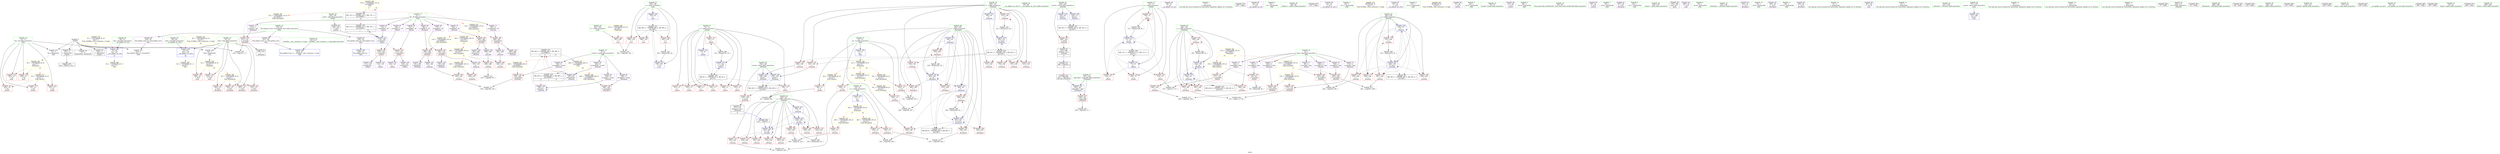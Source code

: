digraph "SVFG" {
	label="SVFG";

	Node0x564ef613a380 [shape=record,color=grey,label="{NodeID: 0\nNullPtr}"];
	Node0x564ef613a380 -> Node0x564ef614f390[style=solid];
	Node0x564ef613a380 -> Node0x564ef614f490[style=solid];
	Node0x564ef613a380 -> Node0x564ef614f560[style=solid];
	Node0x564ef613a380 -> Node0x564ef6151cc0[style=solid];
	Node0x564ef613a380 -> Node0x564ef6151dc0[style=solid];
	Node0x564ef613a380 -> Node0x564ef61520c0[style=solid];
	Node0x564ef613a380 -> Node0x564ef615fcb0[style=solid];
	Node0x564ef6174420 [shape=record,color=yellow,style=double,label="{NodeID: 360\n61V_1 = ENCHI(MR_61V_0)\npts\{382 \}\nFun[main]}"];
	Node0x564ef6174420 -> Node0x564ef61519f0[style=dashed];
	Node0x564ef6151510 [shape=record,color=red,label="{NodeID: 194\n362\<--304\n\<--i\n_Z6outputl\n}"];
	Node0x564ef6151510 -> Node0x564ef615f530[style=solid];
	Node0x564ef614e7f0 [shape=record,color=purple,label="{NodeID: 111\n291\<--288\nx\<--\n_Z4workv\n}"];
	Node0x564ef614e7f0 -> Node0x564ef6156d40[style=solid];
	Node0x564ef614c970 [shape=record,color=green,label="{NodeID: 28\n59\<--60\n__cxx_global_var_init.2\<--__cxx_global_var_init.2_field_insensitive\n}"];
	Node0x564ef61924d0 [shape=record,color=black,label="{NodeID: 471\n399 = PHI(223, )\n|{<s0>18}}"];
	Node0x564ef61924d0:s0 -> Node0x564ef6192860[style=solid,color=red];
	Node0x564ef6170f60 [shape=record,color=yellow,style=double,label="{NodeID: 388\n28V_1 = ENCHI(MR_28V_0)\npts\{90000 \}\nFun[_Z6outputl]}"];
	Node0x564ef6170f60 -> Node0x564ef61516b0[style=dashed];
	Node0x564ef615fcb0 [shape=record,color=grey,label="{NodeID: 305\n316 = cmp(315, 3, )\n}"];
	Node0x564ef6152d20 [shape=record,color=blue,label="{NodeID: 222\n239\<--11\narrayidx\<--\n_Z4workv\n}"];
	Node0x564ef6152d20 -> Node0x564ef6152d20[style=dashed];
	Node0x564ef6152d20 -> Node0x564ef616be80[style=dashed];
	Node0x564ef6154710 [shape=record,color=red,label="{NodeID: 139\n124\<--73\n\<--j\n_Z4initv\n}"];
	Node0x564ef614f290 [shape=record,color=green,label="{NodeID: 56\n42\<--415\n_GLOBAL__sub_I_newman_1_0.cpp\<--_GLOBAL__sub_I_newman_1_0.cpp_field_insensitive\n}"];
	Node0x564ef614f290 -> Node0x564ef6151fc0[style=solid];
	Node0x564ef616f080 [shape=record,color=black,label="{NodeID: 333\nMR_59V_3 = PHI(MR_59V_4, MR_59V_2, )\npts\{380 \}\n}"];
	Node0x564ef616f080 -> Node0x564ef6151780[style=dashed];
	Node0x564ef616f080 -> Node0x564ef6151850[style=dashed];
	Node0x564ef616f080 -> Node0x564ef6151920[style=dashed];
	Node0x564ef616f080 -> Node0x564ef615b830[style=dashed];
	Node0x564ef6155dd0 [shape=record,color=red,label="{NodeID: 167\n296\<--224\n\<--retval\n_Z4workv\n}"];
	Node0x564ef6155dd0 -> Node0x564ef614f7d0[style=solid];
	Node0x564ef61509b0 [shape=record,color=purple,label="{NodeID: 84\n48\<--18\n\<--.str\n__cxx_global_var_init\n}"];
	Node0x564ef614a900 [shape=record,color=green,label="{NodeID: 1\n11\<--1\n\<--dummyObj\nCan only get source location for instruction, argument, global var or function.}"];
	Node0x564ef61515e0 [shape=record,color=red,label="{NodeID: 195\n315\<--314\n\<--arrayidx\n_Z6outputl\n}"];
	Node0x564ef61515e0 -> Node0x564ef614f8a0[style=solid];
	Node0x564ef61515e0 -> Node0x564ef615fcb0[style=solid];
	Node0x564ef614e8c0 [shape=record,color=red,label="{NodeID: 112\n235\<--10\n\<--n\n_Z4workv\n}"];
	Node0x564ef614e8c0 -> Node0x564ef61611b0[style=solid];
	Node0x564ef614ca70 [shape=record,color=green,label="{NodeID: 29\n64\<--65\ncall\<--call_field_insensitive\n__cxx_global_var_init.2\n}"];
	Node0x564ef614ca70 -> Node0x564ef6152290[style=solid];
	Node0x564ef61926c0 [shape=record,color=black,label="{NodeID: 472\n407 = PHI()\n}"];
	Node0x564ef615fe30 [shape=record,color=grey,label="{NodeID: 306\n282 = cmp(278, 281, )\n}"];
	Node0x564ef6152df0 [shape=record,color=blue,label="{NodeID: 223\n226\<--243\ni\<--inc\n_Z4workv\n}"];
	Node0x564ef6152df0 -> Node0x564ef6155ea0[style=dashed];
	Node0x564ef6152df0 -> Node0x564ef6155f70[style=dashed];
	Node0x564ef6152df0 -> Node0x564ef6156040[style=dashed];
	Node0x564ef6152df0 -> Node0x564ef6152df0[style=dashed];
	Node0x564ef6152df0 -> Node0x564ef6152ec0[style=dashed];
	Node0x564ef61547e0 [shape=record,color=red,label="{NodeID: 140\n130\<--73\n\<--j\n_Z4initv\n}"];
	Node0x564ef614f390 [shape=record,color=black,label="{NodeID: 57\n2\<--3\ndummyVal\<--dummyVal\n}"];
	Node0x564ef616f580 [shape=record,color=black,label="{NodeID: 334\nMR_28V_2 = PHI(MR_28V_3, MR_28V_1, )\npts\{90000 \}\n|{<s0>17|<s1>17}}"];
	Node0x564ef616f580:s0 -> Node0x564ef6152d20[style=dashed,color=red];
	Node0x564ef616f580:s1 -> Node0x564ef616be80[style=dashed,color=red];
	Node0x564ef6155ea0 [shape=record,color=red,label="{NodeID: 168\n234\<--226\n\<--i\n_Z4workv\n}"];
	Node0x564ef6155ea0 -> Node0x564ef61611b0[style=solid];
	Node0x564ef6150a80 [shape=record,color=purple,label="{NodeID: 85\n49\<--20\n\<--.str.1\n__cxx_global_var_init\n}"];
	Node0x564ef614a990 [shape=record,color=green,label="{NodeID: 2\n18\<--1\n.str\<--dummyObj\nGlob }"];
	Node0x564ef61745e0 [shape=record,color=yellow,style=double,label="{NodeID: 362\n15V_1 = ENCHI(MR_15V_0)\npts\{70000 \}\nFun[main]|{<s0>15|<s1>17}}"];
	Node0x564ef61745e0:s0 -> Node0x564ef6175740[style=dashed,color=red];
	Node0x564ef61745e0:s1 -> Node0x564ef6174e20[style=dashed,color=red];
	Node0x564ef61516b0 [shape=record,color=red,label="{NodeID: 196\n346\<--345\n\<--arrayidx4\n_Z6outputl\n}"];
	Node0x564ef614e990 [shape=record,color=red,label="{NodeID: 113\n340\<--10\n\<--n\n_Z6outputl\n}"];
	Node0x564ef614e990 -> Node0x564ef6160d30[style=solid];
	Node0x564ef614cb40 [shape=record,color=green,label="{NodeID: 30\n68\<--69\n_Z4initv\<--_Z4initv_field_insensitive\n}"];
	Node0x564ef6192790 [shape=record,color=black,label="{NodeID: 473\n411 = PHI()\n}"];
	Node0x564ef615ffb0 [shape=record,color=grey,label="{NodeID: 307\n168 = cmp(166, 167, )\n}"];
	Node0x564ef6152ec0 [shape=record,color=blue,label="{NodeID: 224\n226\<--247\ni\<--call\n_Z4workv\n}"];
	Node0x564ef6152ec0 -> Node0x564ef6156110[style=dashed];
	Node0x564ef6152ec0 -> Node0x564ef61561e0[style=dashed];
	Node0x564ef6152ec0 -> Node0x564ef61562b0[style=dashed];
	Node0x564ef6152ec0 -> Node0x564ef6156380[style=dashed];
	Node0x564ef6152ec0 -> Node0x564ef6156450[style=dashed];
	Node0x564ef6152ec0 -> Node0x564ef6152ec0[style=dashed];
	Node0x564ef61548b0 [shape=record,color=red,label="{NodeID: 141\n136\<--73\n\<--j\n_Z4initv\n}"];
	Node0x564ef61548b0 -> Node0x564ef615edb0[style=solid];
	Node0x564ef614f490 [shape=record,color=black,label="{NodeID: 58\n100\<--3\n\<--dummyVal\n_Z4initv\n}"];
	Node0x564ef6155f70 [shape=record,color=red,label="{NodeID: 169\n238\<--226\n\<--i\n_Z4workv\n}"];
	Node0x564ef6150b50 [shape=record,color=purple,label="{NodeID: 86\n62\<--24\n\<--.str.3\n__cxx_global_var_init.2\n}"];
	Node0x564ef614ac40 [shape=record,color=green,label="{NodeID: 3\n20\<--1\n.str.1\<--dummyObj\nGlob }"];
	Node0x564ef6151780 [shape=record,color=red,label="{NodeID: 197\n390\<--379\n\<--i\nmain\n}"];
	Node0x564ef6151780 -> Node0x564ef6161030[style=solid];
	Node0x564ef614ea60 [shape=record,color=red,label="{NodeID: 114\n350\<--10\n\<--n\n_Z6outputl\n}"];
	Node0x564ef614ea60 -> Node0x564ef6161330[style=solid];
	Node0x564ef614cc40 [shape=record,color=green,label="{NodeID: 31\n71\<--72\ni\<--i_field_insensitive\n_Z4initv\n}"];
	Node0x564ef614cc40 -> Node0x564ef6153fc0[style=solid];
	Node0x564ef614cc40 -> Node0x564ef6154090[style=solid];
	Node0x564ef614cc40 -> Node0x564ef6154160[style=solid];
	Node0x564ef614cc40 -> Node0x564ef6154230[style=solid];
	Node0x564ef614cc40 -> Node0x564ef6154300[style=solid];
	Node0x564ef614cc40 -> Node0x564ef61543d0[style=solid];
	Node0x564ef614cc40 -> Node0x564ef61544a0[style=solid];
	Node0x564ef614cc40 -> Node0x564ef6154570[style=solid];
	Node0x564ef614cc40 -> Node0x564ef6152360[style=solid];
	Node0x564ef614cc40 -> Node0x564ef61526a0[style=solid];
	Node0x564ef6192860 [shape=record,color=black,label="{NodeID: 474\n301 = PHI(399, )\n0th arg _Z6outputl }"];
	Node0x564ef6192860 -> Node0x564ef615b280[style=solid];
	Node0x564ef6160130 [shape=record,color=grey,label="{NodeID: 308\n85 = cmp(83, 84, )\n}"];
	Node0x564ef6152f90 [shape=record,color=blue,label="{NodeID: 225\n224\<--81\nretval\<--\n_Z4workv\n}"];
	Node0x564ef6152f90 -> Node0x564ef616ff80[style=dashed];
	Node0x564ef6154980 [shape=record,color=red,label="{NodeID: 142\n94\<--93\n\<--arrayidx2\n_Z4initv\n}"];
	Node0x564ef6154980 -> Node0x564ef615f0b0[style=solid];
	Node0x564ef614f560 [shape=record,color=black,label="{NodeID: 59\n101\<--3\n\<--dummyVal\n_Z4initv\n}"];
	Node0x564ef614f560 -> Node0x564ef615e690[style=solid];
	Node0x564ef617ac00 [shape=record,color=yellow,style=double,label="{NodeID: 419\nRETMU(2V_2)\npts\{17 \}\nFun[_GLOBAL__sub_I_newman_1_0.cpp]}"];
	Node0x564ef616ff80 [shape=record,color=black,label="{NodeID: 336\nMR_34V_3 = PHI(MR_34V_4, MR_34V_2, )\npts\{225 \}\n}"];
	Node0x564ef616ff80 -> Node0x564ef6155dd0[style=dashed];
	Node0x564ef6156040 [shape=record,color=red,label="{NodeID: 170\n242\<--226\n\<--i\n_Z4workv\n}"];
	Node0x564ef6156040 -> Node0x564ef615f230[style=solid];
	Node0x564ef6150c20 [shape=record,color=purple,label="{NodeID: 87\n63\<--26\n\<--.str.4\n__cxx_global_var_init.2\n}"];
	Node0x564ef614acd0 [shape=record,color=green,label="{NodeID: 4\n24\<--1\n.str.3\<--dummyObj\nGlob }"];
	Node0x564ef6151850 [shape=record,color=red,label="{NodeID: 198\n396\<--379\n\<--i\nmain\n}"];
	Node0x564ef6153390 [shape=record,color=red,label="{NodeID: 115\n84\<--13\n\<--m\n_Z4initv\n}"];
	Node0x564ef6153390 -> Node0x564ef6160130[style=solid];
	Node0x564ef614cd10 [shape=record,color=green,label="{NodeID: 32\n73\<--74\nj\<--j_field_insensitive\n_Z4initv\n}"];
	Node0x564ef614cd10 -> Node0x564ef6154640[style=solid];
	Node0x564ef614cd10 -> Node0x564ef6154710[style=solid];
	Node0x564ef614cd10 -> Node0x564ef61547e0[style=solid];
	Node0x564ef614cd10 -> Node0x564ef61548b0[style=solid];
	Node0x564ef614cd10 -> Node0x564ef6152500[style=solid];
	Node0x564ef614cd10 -> Node0x564ef61525d0[style=solid];
	Node0x564ef61602b0 [shape=record,color=grey,label="{NodeID: 309\n118 = cmp(114, 117, )\n}"];
	Node0x564ef6153060 [shape=record,color=blue,label="{NodeID: 226\n228\<--81\nj\<--\n_Z4workv\n}"];
	Node0x564ef6153060 -> Node0x564ef6156520[style=dashed];
	Node0x564ef6153060 -> Node0x564ef61565f0[style=dashed];
	Node0x564ef6153060 -> Node0x564ef61566c0[style=dashed];
	Node0x564ef6153060 -> Node0x564ef6156790[style=dashed];
	Node0x564ef6153060 -> Node0x564ef6156860[style=dashed];
	Node0x564ef6153060 -> Node0x564ef6153060[style=dashed];
	Node0x564ef6153060 -> Node0x564ef6153130[style=dashed];
	Node0x564ef6153060 -> Node0x564ef6170480[style=dashed];
	Node0x564ef6154a50 [shape=record,color=red,label="{NodeID: 143\n117\<--116\n\<--arrayidx6\n_Z4initv\n}"];
	Node0x564ef6154a50 -> Node0x564ef61602b0[style=solid];
	Node0x564ef614f630 [shape=record,color=black,label="{NodeID: 60\n108\<--104\n\<--call3\n_Z4initv\n}"];
	Node0x564ef614f630 -> Node0x564ef6152430[style=solid];
	Node0x564ef617ad10 [shape=record,color=yellow,style=double,label="{NodeID: 420\nRETMU(4V_2)\npts\{23 \}\nFun[_GLOBAL__sub_I_newman_1_0.cpp]}"];
	Node0x564ef6170480 [shape=record,color=black,label="{NodeID: 337\nMR_38V_3 = PHI(MR_38V_5, MR_38V_2, )\npts\{229 \}\n}"];
	Node0x564ef6156110 [shape=record,color=red,label="{NodeID: 171\n249\<--226\n\<--i\n_Z4workv\n}"];
	Node0x564ef6156110 -> Node0x564ef6160bb0[style=solid];
	Node0x564ef6150cf0 [shape=record,color=purple,label="{NodeID: 88\n76\<--28\n\<--.str.5\n_Z4initv\n}"];
	Node0x564ef614ad60 [shape=record,color=green,label="{NodeID: 5\n26\<--1\n.str.4\<--dummyObj\nGlob }"];
	Node0x564ef61748b0 [shape=record,color=yellow,style=double,label="{NodeID: 365\n6V_1 = ENCHI(MR_6V_0)\npts\{14 \}\nFun[_Z4workv]|{|<s1>8}}"];
	Node0x564ef61748b0 -> Node0x564ef6153530[style=dashed];
	Node0x564ef61748b0:s1 -> Node0x564ef61736a0[style=dashed,color=red];
	Node0x564ef6151920 [shape=record,color=red,label="{NodeID: 199\n402\<--379\n\<--i\nmain\n}"];
	Node0x564ef6151920 -> Node0x564ef615f6b0[style=solid];
	Node0x564ef6153460 [shape=record,color=red,label="{NodeID: 116\n167\<--13\n\<--m\n_Z5checkv\n}"];
	Node0x564ef6153460 -> Node0x564ef615ffb0[style=solid];
	Node0x564ef614cde0 [shape=record,color=green,label="{NodeID: 33\n78\<--79\nfscanf\<--fscanf_field_insensitive\n}"];
	Node0x564ef6160430 [shape=record,color=grey,label="{NodeID: 310\n329 = cmp(328, 11, )\n}"];
	Node0x564ef6153130 [shape=record,color=blue,label="{NodeID: 227\n228\<--275\nj\<--inc12\n_Z4workv\n}"];
	Node0x564ef6153130 -> Node0x564ef6156520[style=dashed];
	Node0x564ef6153130 -> Node0x564ef61565f0[style=dashed];
	Node0x564ef6153130 -> Node0x564ef61566c0[style=dashed];
	Node0x564ef6153130 -> Node0x564ef6156790[style=dashed];
	Node0x564ef6153130 -> Node0x564ef6156860[style=dashed];
	Node0x564ef6153130 -> Node0x564ef6153060[style=dashed];
	Node0x564ef6153130 -> Node0x564ef6153130[style=dashed];
	Node0x564ef6153130 -> Node0x564ef6170480[style=dashed];
	Node0x564ef6154b20 [shape=record,color=red,label="{NodeID: 144\n123\<--122\n\<--arrayidx9\n_Z4initv\n}"];
	Node0x564ef6154b20 -> Node0x564ef614df00[style=solid];
	Node0x564ef6154b20 -> Node0x564ef614dfd0[style=solid];
	Node0x564ef614f700 [shape=record,color=black,label="{NodeID: 61\n157\<--219\n_Z5checkv_ret\<--\n_Z5checkv\n|{<s0>8}}"];
	Node0x564ef614f700:s0 -> Node0x564ef6191e00[style=solid,color=blue];
	Node0x564ef6170980 [shape=record,color=black,label="{NodeID: 338\nMR_9V_3 = PHI(MR_9V_4, MR_9V_2, )\npts\{72 \}\n}"];
	Node0x564ef6170980 -> Node0x564ef6153fc0[style=dashed];
	Node0x564ef6170980 -> Node0x564ef6154090[style=dashed];
	Node0x564ef6170980 -> Node0x564ef6154160[style=dashed];
	Node0x564ef6170980 -> Node0x564ef6154230[style=dashed];
	Node0x564ef6170980 -> Node0x564ef6154300[style=dashed];
	Node0x564ef6170980 -> Node0x564ef61543d0[style=dashed];
	Node0x564ef6170980 -> Node0x564ef61544a0[style=dashed];
	Node0x564ef6170980 -> Node0x564ef6154570[style=dashed];
	Node0x564ef6170980 -> Node0x564ef61526a0[style=dashed];
	Node0x564ef61561e0 [shape=record,color=red,label="{NodeID: 172\n258\<--226\n\<--i\n_Z4workv\n}"];
	Node0x564ef6150dc0 [shape=record,color=purple,label="{NodeID: 89\n133\<--28\n\<--.str.5\n_Z4initv\n}"];
	Node0x564ef614adf0 [shape=record,color=green,label="{NodeID: 6\n28\<--1\n.str.5\<--dummyObj\nGlob }"];
	Node0x564ef61749c0 [shape=record,color=yellow,style=double,label="{NodeID: 366\n18V_1 = ENCHI(MR_18V_0)\npts\{105 \}\nFun[_Z4workv]|{|<s2>8}}"];
	Node0x564ef61749c0 -> Node0x564ef6156ad0[style=dashed];
	Node0x564ef61749c0 -> Node0x564ef6156d40[style=dashed];
	Node0x564ef61749c0:s2 -> Node0x564ef61737b0[style=dashed,color=red];
	Node0x564ef61519f0 [shape=record,color=red,label="{NodeID: 200\n391\<--381\n\<--t\nmain\n}"];
	Node0x564ef61519f0 -> Node0x564ef6161030[style=solid];
	Node0x564ef6153530 [shape=record,color=red,label="{NodeID: 117\n250\<--13\n\<--m\n_Z4workv\n}"];
	Node0x564ef6153530 -> Node0x564ef6160bb0[style=solid];
	Node0x564ef614cee0 [shape=record,color=green,label="{NodeID: 34\n98\<--99\nllvm.umul.with.overflow.i64\<--llvm.umul.with.overflow.i64_field_insensitive\n}"];
	Node0x564ef61605b0 [shape=record,color=grey,label="{NodeID: 311\n194 = cmp(186, 193, )\n}"];
	Node0x564ef6153200 [shape=record,color=blue,label="{NodeID: 228\n224\<--11\nretval\<--\n_Z4workv\n}"];
	Node0x564ef6153200 -> Node0x564ef616ff80[style=dashed];
	Node0x564ef6154bf0 [shape=record,color=red,label="{NodeID: 145\n129\<--128\n\<--arrayidx11\n_Z4initv\n}"];
	Node0x564ef6154bf0 -> Node0x564ef614e0a0[style=solid];
	Node0x564ef6154bf0 -> Node0x564ef614e170[style=solid];
	Node0x564ef614f7d0 [shape=record,color=black,label="{NodeID: 62\n223\<--296\n_Z4workv_ret\<--\n_Z4workv\n|{<s0>17}}"];
	Node0x564ef614f7d0:s0 -> Node0x564ef61924d0[style=solid,color=blue];
	Node0x564ef6171690 [shape=record,color=black,label="{NodeID: 339\nMR_11V_2 = PHI(MR_11V_4, MR_11V_1, )\npts\{74 \}\n}"];
	Node0x564ef6171690 -> Node0x564ef6152500[style=dashed];
	Node0x564ef61562b0 [shape=record,color=red,label="{NodeID: 173\n263\<--226\n\<--i\n_Z4workv\n}"];
	Node0x564ef6150e90 [shape=record,color=purple,label="{NodeID: 90\n90\<--30\n\<--.str.6\n_Z4initv\n}"];
	Node0x564ef614b630 [shape=record,color=green,label="{NodeID: 7\n30\<--1\n.str.6\<--dummyObj\nGlob }"];
	Node0x564ef6151ac0 [shape=record,color=blue,label="{NodeID: 201\n10\<--11\nn\<--\nGlob }"];
	Node0x564ef6151ac0 -> Node0x564ef6173dd0[style=dashed];
	Node0x564ef6153600 [shape=record,color=red,label="{NodeID: 118\n310\<--13\n\<--m\n_Z6outputl\n}"];
	Node0x564ef6153600 -> Node0x564ef61608b0[style=solid];
	Node0x564ef614cfe0 [shape=record,color=green,label="{NodeID: 35\n104\<--105\ncall3\<--call3_field_insensitive\n_Z4initv\n}"];
	Node0x564ef614cfe0 -> Node0x564ef614f630[style=solid];
	Node0x564ef6160730 [shape=record,color=grey,label="{NodeID: 312\n261 = cmp(257, 260, )\n}"];
	Node0x564ef61532d0 [shape=record,color=blue,label="{NodeID: 229\n293\<--81\narrayidx20\<--\n_Z4workv\n}"];
	Node0x564ef61532d0 -> Node0x564ef616be80[style=dashed];
	Node0x564ef6154cc0 [shape=record,color=red,label="{NodeID: 146\n219\<--158\n\<--retval\n_Z5checkv\n}"];
	Node0x564ef6154cc0 -> Node0x564ef614f700[style=solid];
	Node0x564ef614f8a0 [shape=record,color=black,label="{NodeID: 63\n318\<--315\n\<--\n_Z6outputl\n}"];
	Node0x564ef6171780 [shape=record,color=black,label="{NodeID: 340\nMR_13V_2 = PHI(MR_13V_3, MR_13V_1, )\npts\{50000 \}\n|{|<s1>15}}"];
	Node0x564ef6171780 -> Node0x564ef6152430[style=dashed];
	Node0x564ef6171780:s1 -> Node0x564ef617cff0[style=dashed,color=blue];
	Node0x564ef6156380 [shape=record,color=red,label="{NodeID: 174\n279\<--226\n\<--i\n_Z4workv\n}"];
	Node0x564ef6150f60 [shape=record,color=purple,label="{NodeID: 91\n347\<--30\n\<--.str.6\n_Z6outputl\n}"];
	Node0x564ef614b6c0 [shape=record,color=green,label="{NodeID: 8\n32\<--1\n.str.7\<--dummyObj\nGlob }"];
	Node0x564ef6151bc0 [shape=record,color=blue,label="{NodeID: 202\n13\<--11\nm\<--\nGlob }"];
	Node0x564ef6151bc0 -> Node0x564ef6173ee0[style=dashed];
	Node0x564ef61536d0 [shape=record,color=red,label="{NodeID: 119\n75\<--15\n\<--fin\n_Z4initv\n}"];
	Node0x564ef614d0b0 [shape=record,color=green,label="{NodeID: 36\n106\<--107\n_Znam\<--_Znam_field_insensitive\n}"];
	Node0x564ef61608b0 [shape=record,color=grey,label="{NodeID: 313\n311 = cmp(309, 310, )\n}"];
	Node0x564ef615b280 [shape=record,color=blue,label="{NodeID: 230\n302\<--301\nsign.addr\<--sign\n_Z6outputl\n}"];
	Node0x564ef615b280 -> Node0x564ef6156e10[style=dashed];
	Node0x564ef6154d90 [shape=record,color=red,label="{NodeID: 147\n166\<--160\n\<--i\n_Z5checkv\n}"];
	Node0x564ef6154d90 -> Node0x564ef615ffb0[style=solid];
	Node0x564ef614f970 [shape=record,color=black,label="{NodeID: 64\n376\<--384\nmain_ret\<--\nmain\n}"];
	Node0x564ef6156450 [shape=record,color=red,label="{NodeID: 175\n286\<--226\n\<--i\n_Z4workv\n}"];
	Node0x564ef6151030 [shape=record,color=purple,label="{NodeID: 92\n386\<--30\n\<--.str.6\nmain\n}"];
	Node0x564ef614b750 [shape=record,color=green,label="{NodeID: 9\n34\<--1\n.str.8\<--dummyObj\nGlob }"];
	Node0x564ef6151cc0 [shape=record,color=blue, style = dotted,label="{NodeID: 203\n15\<--3\nfin\<--dummyVal\nGlob }"];
	Node0x564ef6151cc0 -> Node0x564ef6173fc0[style=dashed];
	Node0x564ef61537a0 [shape=record,color=red,label="{NodeID: 120\n87\<--15\n\<--fin\n_Z4initv\n}"];
	Node0x564ef614d1b0 [shape=record,color=green,label="{NodeID: 37\n155\<--156\n_Z5checkv\<--_Z5checkv_field_insensitive\n}"];
	Node0x564ef6160a30 [shape=record,color=grey,label="{NodeID: 314\n270 = cmp(269, 81, )\n}"];
	Node0x564ef615b350 [shape=record,color=blue,label="{NodeID: 231\n304\<--81\ni\<--\n_Z6outputl\n}"];
	Node0x564ef615b350 -> Node0x564ef6156ee0[style=dashed];
	Node0x564ef615b350 -> Node0x564ef6156fb0[style=dashed];
	Node0x564ef615b350 -> Node0x564ef6157080[style=dashed];
	Node0x564ef615b350 -> Node0x564ef615b420[style=dashed];
	Node0x564ef615b350 -> Node0x564ef615b4f0[style=dashed];
	Node0x564ef615b350 -> Node0x564ef616e680[style=dashed];
	Node0x564ef6154e60 [shape=record,color=red,label="{NodeID: 148\n173\<--160\n\<--i\n_Z5checkv\n}"];
	Node0x564ef614fa40 [shape=record,color=purple,label="{NodeID: 65\n110\<--4\narrayidx4\<--df\n_Z4initv\n}"];
	Node0x564ef614fa40 -> Node0x564ef6152430[style=solid];
	Node0x564ef6156520 [shape=record,color=red,label="{NodeID: 176\n257\<--228\n\<--j\n_Z4workv\n}"];
	Node0x564ef6156520 -> Node0x564ef6160730[style=solid];
	Node0x564ef6151100 [shape=record,color=purple,label="{NodeID: 93\n332\<--32\n\<--.str.7\n_Z6outputl\n}"];
	Node0x564ef614b7e0 [shape=record,color=green,label="{NodeID: 10\n36\<--1\n.str.9\<--dummyObj\nGlob }"];
	Node0x564ef6174d40 [shape=record,color=yellow,style=double,label="{NodeID: 370\n13V_1 = ENCHI(MR_13V_0)\npts\{50000 \}\nFun[_Z4workv]|{|<s2>8}}"];
	Node0x564ef6174d40 -> Node0x564ef6156a00[style=dashed];
	Node0x564ef6174d40 -> Node0x564ef6156c70[style=dashed];
	Node0x564ef6174d40:s2 -> Node0x564ef6173b30[style=dashed,color=red];
	Node0x564ef6151dc0 [shape=record,color=blue, style = dotted,label="{NodeID: 204\n22\<--3\nfout\<--dummyVal\nGlob }"];
	Node0x564ef6151dc0 -> Node0x564ef61740a0[style=dashed];
	Node0x564ef6153870 [shape=record,color=red,label="{NodeID: 121\n120\<--15\n\<--fin\n_Z4initv\n}"];
	Node0x564ef614d2b0 [shape=record,color=green,label="{NodeID: 38\n158\<--159\nretval\<--retval_field_insensitive\n_Z5checkv\n}"];
	Node0x564ef614d2b0 -> Node0x564ef6154cc0[style=solid];
	Node0x564ef614d2b0 -> Node0x564ef61529e0[style=solid];
	Node0x564ef614d2b0 -> Node0x564ef6152b80[style=solid];
	Node0x564ef6160bb0 [shape=record,color=grey,label="{NodeID: 315\n251 = cmp(249, 250, )\n}"];
	Node0x564ef615b420 [shape=record,color=blue,label="{NodeID: 232\n304\<--325\ni\<--inc\n_Z6outputl\n}"];
	Node0x564ef615b420 -> Node0x564ef6156ee0[style=dashed];
	Node0x564ef615b420 -> Node0x564ef6156fb0[style=dashed];
	Node0x564ef615b420 -> Node0x564ef6157080[style=dashed];
	Node0x564ef615b420 -> Node0x564ef615b420[style=dashed];
	Node0x564ef615b420 -> Node0x564ef615b4f0[style=dashed];
	Node0x564ef615b420 -> Node0x564ef616e680[style=dashed];
	Node0x564ef6154f30 [shape=record,color=red,label="{NodeID: 149\n178\<--160\n\<--i\n_Z5checkv\n}"];
	Node0x564ef614fb10 [shape=record,color=purple,label="{NodeID: 66\n122\<--4\narrayidx9\<--df\n_Z4initv\n}"];
	Node0x564ef614fb10 -> Node0x564ef6154b20[style=solid];
	Node0x564ef61565f0 [shape=record,color=red,label="{NodeID: 177\n266\<--228\n\<--j\n_Z4workv\n}"];
	Node0x564ef61511d0 [shape=record,color=purple,label="{NodeID: 94\n354\<--34\n\<--.str.8\n_Z6outputl\n}"];
	Node0x564ef614b8a0 [shape=record,color=green,label="{NodeID: 11\n38\<--1\n.str.10\<--dummyObj\nGlob }"];
	Node0x564ef6174e20 [shape=record,color=yellow,style=double,label="{NodeID: 371\n15V_1 = ENCHI(MR_15V_0)\npts\{70000 \}\nFun[_Z4workv]|{|<s2>8}}"];
	Node0x564ef6174e20 -> Node0x564ef6156930[style=dashed];
	Node0x564ef6174e20 -> Node0x564ef6156ba0[style=dashed];
	Node0x564ef6174e20:s2 -> Node0x564ef6173c10[style=dashed,color=red];
	Node0x564ef6151ec0 [shape=record,color=blue,label="{NodeID: 205\n420\<--41\nllvm.global_ctors_0\<--\nGlob }"];
	Node0x564ef6153940 [shape=record,color=red,label="{NodeID: 122\n385\<--15\n\<--fin\nmain\n}"];
	Node0x564ef614d380 [shape=record,color=green,label="{NodeID: 39\n160\<--161\ni\<--i_field_insensitive\n_Z5checkv\n}"];
	Node0x564ef614d380 -> Node0x564ef6154d90[style=solid];
	Node0x564ef614d380 -> Node0x564ef6154e60[style=solid];
	Node0x564ef614d380 -> Node0x564ef6154f30[style=solid];
	Node0x564ef614d380 -> Node0x564ef6155000[style=solid];
	Node0x564ef614d380 -> Node0x564ef61550d0[style=solid];
	Node0x564ef614d380 -> Node0x564ef61551a0[style=solid];
	Node0x564ef614d380 -> Node0x564ef6155270[style=solid];
	Node0x564ef614d380 -> Node0x564ef6155340[style=solid];
	Node0x564ef614d380 -> Node0x564ef6152770[style=solid];
	Node0x564ef614d380 -> Node0x564ef6152ab0[style=solid];
	Node0x564ef6160d30 [shape=record,color=grey,label="{NodeID: 316\n341 = cmp(339, 340, )\n}"];
	Node0x564ef615b4f0 [shape=record,color=blue,label="{NodeID: 233\n304\<--81\ni\<--\n_Z6outputl\n}"];
	Node0x564ef615b4f0 -> Node0x564ef6157150[style=dashed];
	Node0x564ef615b4f0 -> Node0x564ef6151370[style=dashed];
	Node0x564ef615b4f0 -> Node0x564ef6151440[style=dashed];
	Node0x564ef615b4f0 -> Node0x564ef6151510[style=dashed];
	Node0x564ef615b4f0 -> Node0x564ef615b5c0[style=dashed];
	Node0x564ef615b4f0 -> Node0x564ef616e680[style=dashed];
	Node0x564ef6155000 [shape=record,color=red,label="{NodeID: 150\n187\<--160\n\<--i\n_Z5checkv\n}"];
	Node0x564ef614fbe0 [shape=record,color=purple,label="{NodeID: 67\n128\<--4\narrayidx11\<--df\n_Z4initv\n}"];
	Node0x564ef614fbe0 -> Node0x564ef6154bf0[style=solid];
	Node0x564ef61566c0 [shape=record,color=red,label="{NodeID: 178\n274\<--228\n\<--j\n_Z4workv\n}"];
	Node0x564ef61566c0 -> Node0x564ef615f3b0[style=solid];
	Node0x564ef61512a0 [shape=record,color=purple,label="{NodeID: 95\n358\<--36\n\<--.str.9\n_Z6outputl\n}"];
	Node0x564ef614b9a0 [shape=record,color=green,label="{NodeID: 12\n41\<--1\n\<--dummyObj\nCan only get source location for instruction, argument, global var or function.}"];
	Node0x564ef6151fc0 [shape=record,color=blue,label="{NodeID: 206\n421\<--42\nllvm.global_ctors_1\<--_GLOBAL__sub_I_newman_1_0.cpp\nGlob }"];
	Node0x564ef6153a10 [shape=record,color=red,label="{NodeID: 123\n406\<--15\n\<--fin\nmain\n}"];
	Node0x564ef614d450 [shape=record,color=green,label="{NodeID: 40\n162\<--163\nj\<--j_field_insensitive\n_Z5checkv\n}"];
	Node0x564ef614d450 -> Node0x564ef6155410[style=solid];
	Node0x564ef614d450 -> Node0x564ef61554e0[style=solid];
	Node0x564ef614d450 -> Node0x564ef61555b0[style=solid];
	Node0x564ef614d450 -> Node0x564ef6155680[style=solid];
	Node0x564ef614d450 -> Node0x564ef6155750[style=solid];
	Node0x564ef614d450 -> Node0x564ef6152840[style=solid];
	Node0x564ef614d450 -> Node0x564ef6152910[style=solid];
	Node0x564ef6160eb0 [shape=record,color=grey,label="{NodeID: 317\n206 = cmp(202, 205, )\n}"];
	Node0x564ef615b5c0 [shape=record,color=blue,label="{NodeID: 234\n304\<--363\ni\<--inc12\n_Z6outputl\n}"];
	Node0x564ef615b5c0 -> Node0x564ef6157150[style=dashed];
	Node0x564ef615b5c0 -> Node0x564ef6151370[style=dashed];
	Node0x564ef615b5c0 -> Node0x564ef6151440[style=dashed];
	Node0x564ef615b5c0 -> Node0x564ef6151510[style=dashed];
	Node0x564ef615b5c0 -> Node0x564ef615b5c0[style=dashed];
	Node0x564ef615b5c0 -> Node0x564ef616e680[style=dashed];
	Node0x564ef61550d0 [shape=record,color=red,label="{NodeID: 151\n203\<--160\n\<--i\n_Z5checkv\n}"];
	Node0x564ef614fcb0 [shape=record,color=purple,label="{NodeID: 68\n179\<--4\narrayidx4\<--df\n_Z5checkv\n}"];
	Node0x564ef614fcb0 -> Node0x564ef61558f0[style=solid];
	Node0x564ef61736a0 [shape=record,color=yellow,style=double,label="{NodeID: 345\n6V_1 = ENCHI(MR_6V_0)\npts\{14 \}\nFun[_Z5checkv]}"];
	Node0x564ef61736a0 -> Node0x564ef6153460[style=dashed];
	Node0x564ef6156790 [shape=record,color=red,label="{NodeID: 179\n278\<--228\n\<--j\n_Z4workv\n}"];
	Node0x564ef6156790 -> Node0x564ef615fe30[style=solid];
	Node0x564ef614db30 [shape=record,color=purple,label="{NodeID: 96\n397\<--38\n\<--.str.10\nmain\n}"];
	Node0x564ef614baa0 [shape=record,color=green,label="{NodeID: 13\n81\<--1\n\<--dummyObj\nCan only get source location for instruction, argument, global var or function.}"];
	Node0x564ef617cff0 [shape=record,color=yellow,style=double,label="{NodeID: 456\n13V_3 = CSCHI(MR_13V_2)\npts\{50000 \}\nCS[]|{|<s1>17|<s2>18}}"];
	Node0x564ef617cff0 -> Node0x564ef616eb80[style=dashed];
	Node0x564ef617cff0:s1 -> Node0x564ef6174d40[style=dashed,color=red];
	Node0x564ef617cff0:s2 -> Node0x564ef6170e80[style=dashed,color=red];
	Node0x564ef6174fe0 [shape=record,color=yellow,style=double,label="{NodeID: 373\n30V_1 = ENCHI(MR_30V_0)\npts\{12 \}\nFun[_Z4workv]}"];
	Node0x564ef6174fe0 -> Node0x564ef614e8c0[style=dashed];
	Node0x564ef61520c0 [shape=record,color=blue, style = dotted,label="{NodeID: 207\n422\<--3\nllvm.global_ctors_2\<--dummyVal\nGlob }"];
	Node0x564ef6153ae0 [shape=record,color=red,label="{NodeID: 124\n331\<--22\n\<--fout\n_Z6outputl\n}"];
	Node0x564ef614d520 [shape=record,color=green,label="{NodeID: 41\n221\<--222\n_Z4workv\<--_Z4workv_field_insensitive\n}"];
	Node0x564ef6161030 [shape=record,color=grey,label="{NodeID: 318\n392 = cmp(390, 391, )\n}"];
	Node0x564ef615b690 [shape=record,color=blue,label="{NodeID: 235\n377\<--384\nretval\<--\nmain\n}"];
	Node0x564ef61551a0 [shape=record,color=red,label="{NodeID: 152\n208\<--160\n\<--i\n_Z5checkv\n}"];
	Node0x564ef61551a0 -> Node0x564ef61529e0[style=solid];
	Node0x564ef614fd80 [shape=record,color=purple,label="{NodeID: 69\n188\<--4\narrayidx7\<--df\n_Z5checkv\n}"];
	Node0x564ef614fd80 -> Node0x564ef6155b60[style=solid];
	Node0x564ef61737b0 [shape=record,color=yellow,style=double,label="{NodeID: 346\n18V_1 = ENCHI(MR_18V_0)\npts\{105 \}\nFun[_Z5checkv]}"];
	Node0x564ef61737b0 -> Node0x564ef61559c0[style=dashed];
	Node0x564ef61737b0 -> Node0x564ef6155c30[style=dashed];
	Node0x564ef6156860 [shape=record,color=red,label="{NodeID: 180\n289\<--228\n\<--j\n_Z4workv\n}"];
	Node0x564ef614dc00 [shape=record,color=purple,label="{NodeID: 97\n420\<--40\nllvm.global_ctors_0\<--llvm.global_ctors\nGlob }"];
	Node0x564ef614dc00 -> Node0x564ef6151ec0[style=solid];
	Node0x564ef614bba0 [shape=record,color=green,label="{NodeID: 14\n97\<--1\n\<--dummyObj\nCan only get source location for instruction, argument, global var or function.}"];
	Node0x564ef617d150 [shape=record,color=yellow,style=double,label="{NodeID: 457\n28V_3 = CSCHI(MR_28V_2)\npts\{90000 \}\nCS[]|{|<s1>18}}"];
	Node0x564ef617d150 -> Node0x564ef616f580[style=dashed];
	Node0x564ef617d150:s1 -> Node0x564ef6170f60[style=dashed,color=red];
	Node0x564ef61750c0 [shape=record,color=yellow,style=double,label="{NodeID: 374\n2V_1 = ENCHI(MR_2V_0)\npts\{17 \}\nFun[_GLOBAL__sub_I_newman_1_0.cpp]|{<s0>21}}"];
	Node0x564ef61750c0:s0 -> Node0x564ef61521c0[style=dashed,color=red];
	Node0x564ef61521c0 [shape=record,color=blue,label="{NodeID: 208\n15\<--50\nfin\<--call\n__cxx_global_var_init\n|{<s0>21}}"];
	Node0x564ef61521c0:s0 -> Node0x564ef617d2b0[style=dashed,color=blue];
	Node0x564ef6153bb0 [shape=record,color=red,label="{NodeID: 125\n343\<--22\n\<--fout\n_Z6outputl\n}"];
	Node0x564ef614d620 [shape=record,color=green,label="{NodeID: 42\n224\<--225\nretval\<--retval_field_insensitive\n_Z4workv\n}"];
	Node0x564ef614d620 -> Node0x564ef6155dd0[style=solid];
	Node0x564ef614d620 -> Node0x564ef6152f90[style=solid];
	Node0x564ef614d620 -> Node0x564ef6153200[style=solid];
	Node0x564ef61611b0 [shape=record,color=grey,label="{NodeID: 319\n236 = cmp(234, 235, )\n}"];
	Node0x564ef615b760 [shape=record,color=blue,label="{NodeID: 236\n379\<--81\ni\<--\nmain\n}"];
	Node0x564ef615b760 -> Node0x564ef616f080[style=dashed];
	Node0x564ef6155270 [shape=record,color=red,label="{NodeID: 153\n212\<--160\n\<--i\n_Z5checkv\n}"];
	Node0x564ef6155270 -> Node0x564ef615f9b0[style=solid];
	Node0x564ef614fe50 [shape=record,color=purple,label="{NodeID: 70\n264\<--4\narrayidx6\<--df\n_Z4workv\n}"];
	Node0x564ef614fe50 -> Node0x564ef6156a00[style=solid];
	Node0x564ef6156930 [shape=record,color=red,label="{NodeID: 181\n260\<--259\n\<--arrayidx3\n_Z4workv\n}"];
	Node0x564ef6156930 -> Node0x564ef6160730[style=solid];
	Node0x564ef614dd00 [shape=record,color=purple,label="{NodeID: 98\n421\<--40\nllvm.global_ctors_1\<--llvm.global_ctors\nGlob }"];
	Node0x564ef614dd00 -> Node0x564ef6151fc0[style=solid];
	Node0x564ef614bca0 [shape=record,color=green,label="{NodeID: 15\n103\<--1\n\<--dummyObj\nCan only get source location for instruction, argument, global var or function.}"];
	Node0x564ef617d2b0 [shape=record,color=yellow,style=double,label="{NodeID: 458\n2V_2 = CSCHI(MR_2V_1)\npts\{17 \}\nCS[]}"];
	Node0x564ef61751d0 [shape=record,color=yellow,style=double,label="{NodeID: 375\n4V_1 = ENCHI(MR_4V_0)\npts\{23 \}\nFun[_GLOBAL__sub_I_newman_1_0.cpp]|{<s0>22}}"];
	Node0x564ef61751d0:s0 -> Node0x564ef6152290[style=dashed,color=red];
	Node0x564ef6152290 [shape=record,color=blue,label="{NodeID: 209\n22\<--64\nfout\<--call\n__cxx_global_var_init.2\n|{<s0>22}}"];
	Node0x564ef6152290:s0 -> Node0x564ef617d410[style=dashed,color=blue];
	Node0x564ef6153c80 [shape=record,color=red,label="{NodeID: 126\n353\<--22\n\<--fout\n_Z6outputl\n}"];
	Node0x564ef614d6f0 [shape=record,color=green,label="{NodeID: 43\n226\<--227\ni\<--i_field_insensitive\n_Z4workv\n}"];
	Node0x564ef614d6f0 -> Node0x564ef6155ea0[style=solid];
	Node0x564ef614d6f0 -> Node0x564ef6155f70[style=solid];
	Node0x564ef614d6f0 -> Node0x564ef6156040[style=solid];
	Node0x564ef614d6f0 -> Node0x564ef6156110[style=solid];
	Node0x564ef614d6f0 -> Node0x564ef61561e0[style=solid];
	Node0x564ef614d6f0 -> Node0x564ef61562b0[style=solid];
	Node0x564ef614d6f0 -> Node0x564ef6156380[style=solid];
	Node0x564ef614d6f0 -> Node0x564ef6156450[style=solid];
	Node0x564ef614d6f0 -> Node0x564ef6152c50[style=solid];
	Node0x564ef614d6f0 -> Node0x564ef6152df0[style=solid];
	Node0x564ef614d6f0 -> Node0x564ef6152ec0[style=solid];
	Node0x564ef6161330 [shape=record,color=grey,label="{NodeID: 320\n351 = cmp(349, 350, )\n}"];
	Node0x564ef615b830 [shape=record,color=blue,label="{NodeID: 237\n379\<--403\ni\<--inc\nmain\n}"];
	Node0x564ef615b830 -> Node0x564ef616f080[style=dashed];
	Node0x564ef6155340 [shape=record,color=red,label="{NodeID: 154\n216\<--160\n\<--i\n_Z5checkv\n}"];
	Node0x564ef6155340 -> Node0x564ef6152b80[style=solid];
	Node0x564ef614ff20 [shape=record,color=purple,label="{NodeID: 71\n287\<--4\narrayidx18\<--df\n_Z4workv\n}"];
	Node0x564ef614ff20 -> Node0x564ef6156c70[style=solid];
	Node0x564ef6156a00 [shape=record,color=red,label="{NodeID: 182\n265\<--264\n\<--arrayidx6\n_Z4workv\n}"];
	Node0x564ef6156a00 -> Node0x564ef614e580[style=solid];
	Node0x564ef6156a00 -> Node0x564ef614e650[style=solid];
	Node0x564ef614de00 [shape=record,color=purple,label="{NodeID: 99\n422\<--40\nllvm.global_ctors_2\<--llvm.global_ctors\nGlob }"];
	Node0x564ef614de00 -> Node0x564ef61520c0[style=solid];
	Node0x564ef614bda0 [shape=record,color=green,label="{NodeID: 16\n384\<--1\n\<--dummyObj\nCan only get source location for instruction, argument, global var or function.}"];
	Node0x564ef617d410 [shape=record,color=yellow,style=double,label="{NodeID: 459\n4V_2 = CSCHI(MR_4V_1)\npts\{23 \}\nCS[]}"];
	Node0x564ef61752b0 [shape=record,color=yellow,style=double,label="{NodeID: 376\n6V_1 = ENCHI(MR_6V_0)\npts\{14 \}\nFun[_Z4initv]}"];
	Node0x564ef61752b0 -> Node0x564ef6153390[style=dashed];
	Node0x564ef615e690 [shape=record,color=black,label="{NodeID: 293\n102 = PHI(103, 101, )\n}"];
	Node0x564ef6152360 [shape=record,color=blue,label="{NodeID: 210\n71\<--81\ni\<--\n_Z4initv\n}"];
	Node0x564ef6152360 -> Node0x564ef6170980[style=dashed];
	Node0x564ef6153d50 [shape=record,color=red,label="{NodeID: 127\n357\<--22\n\<--fout\n_Z6outputl\n}"];
	Node0x564ef614d7c0 [shape=record,color=green,label="{NodeID: 44\n228\<--229\nj\<--j_field_insensitive\n_Z4workv\n}"];
	Node0x564ef614d7c0 -> Node0x564ef6156520[style=solid];
	Node0x564ef614d7c0 -> Node0x564ef61565f0[style=solid];
	Node0x564ef614d7c0 -> Node0x564ef61566c0[style=solid];
	Node0x564ef614d7c0 -> Node0x564ef6156790[style=solid];
	Node0x564ef614d7c0 -> Node0x564ef6156860[style=solid];
	Node0x564ef614d7c0 -> Node0x564ef6153060[style=solid];
	Node0x564ef614d7c0 -> Node0x564ef6153130[style=solid];
	Node0x564ef6155410 [shape=record,color=red,label="{NodeID: 155\n172\<--162\n\<--j\n_Z5checkv\n}"];
	Node0x564ef6155410 -> Node0x564ef615fb30[style=solid];
	Node0x564ef614fff0 [shape=record,color=purple,label="{NodeID: 72\n314\<--4\narrayidx\<--df\n_Z6outputl\n}"];
	Node0x564ef614fff0 -> Node0x564ef61515e0[style=solid];
	Node0x564ef6156ad0 [shape=record,color=red,label="{NodeID: 183\n269\<--268\n\<--y\n_Z4workv\n}"];
	Node0x564ef6156ad0 -> Node0x564ef6160a30[style=solid];
	Node0x564ef614df00 [shape=record,color=purple,label="{NodeID: 100\n125\<--123\narrayidx10\<--\n_Z4initv\n}"];
	Node0x564ef614bea0 [shape=record,color=green,label="{NodeID: 17\n4\<--5\ndf\<--df_field_insensitive\nGlob }"];
	Node0x564ef614bea0 -> Node0x564ef614fa40[style=solid];
	Node0x564ef614bea0 -> Node0x564ef614fb10[style=solid];
	Node0x564ef614bea0 -> Node0x564ef614fbe0[style=solid];
	Node0x564ef614bea0 -> Node0x564ef614fcb0[style=solid];
	Node0x564ef614bea0 -> Node0x564ef614fd80[style=solid];
	Node0x564ef614bea0 -> Node0x564ef614fe50[style=solid];
	Node0x564ef614bea0 -> Node0x564ef614ff20[style=solid];
	Node0x564ef614bea0 -> Node0x564ef614fff0[style=solid];
	Node0x564ef6190170 [shape=record,color=black,label="{NodeID: 460\n77 = PHI()\n}"];
	Node0x564ef61753c0 [shape=record,color=yellow,style=double,label="{NodeID: 377\n2V_1 = ENCHI(MR_2V_0)\npts\{17 \}\nFun[_Z4initv]}"];
	Node0x564ef61753c0 -> Node0x564ef61536d0[style=dashed];
	Node0x564ef61753c0 -> Node0x564ef61537a0[style=dashed];
	Node0x564ef61753c0 -> Node0x564ef6153870[style=dashed];
	Node0x564ef615ec30 [shape=record,color=grey,label="{NodeID: 294\n325 = Binary(324, 81, )\n}"];
	Node0x564ef615ec30 -> Node0x564ef615b420[style=solid];
	Node0x564ef6152430 [shape=record,color=blue,label="{NodeID: 211\n110\<--108\narrayidx4\<--\n_Z4initv\n}"];
	Node0x564ef6152430 -> Node0x564ef6154b20[style=dashed];
	Node0x564ef6152430 -> Node0x564ef6154bf0[style=dashed];
	Node0x564ef6152430 -> Node0x564ef6171780[style=dashed];
	Node0x564ef6153e20 [shape=record,color=red,label="{NodeID: 128\n395\<--22\n\<--fout\nmain\n}"];
	Node0x564ef614d890 [shape=record,color=green,label="{NodeID: 45\n230\<--231\nk\<--k_field_insensitive\n_Z4workv\n}"];
	Node0x564ef61554e0 [shape=record,color=red,label="{NodeID: 156\n181\<--162\n\<--j\n_Z5checkv\n}"];
	Node0x564ef61500c0 [shape=record,color=purple,label="{NodeID: 73\n89\<--6\narrayidx\<--deg\n_Z4initv\n}"];
	Node0x564ef6173b30 [shape=record,color=yellow,style=double,label="{NodeID: 350\n13V_1 = ENCHI(MR_13V_0)\npts\{50000 \}\nFun[_Z5checkv]}"];
	Node0x564ef6173b30 -> Node0x564ef61558f0[style=dashed];
	Node0x564ef6173b30 -> Node0x564ef6155b60[style=dashed];
	Node0x564ef6156ba0 [shape=record,color=red,label="{NodeID: 184\n281\<--280\n\<--arrayidx14\n_Z4workv\n}"];
	Node0x564ef6156ba0 -> Node0x564ef615fe30[style=solid];
	Node0x564ef614dfd0 [shape=record,color=purple,label="{NodeID: 101\n126\<--123\nx\<--\n_Z4initv\n}"];
	Node0x564ef614bfa0 [shape=record,color=green,label="{NodeID: 18\n6\<--7\ndeg\<--deg_field_insensitive\nGlob }"];
	Node0x564ef614bfa0 -> Node0x564ef61500c0[style=solid];
	Node0x564ef614bfa0 -> Node0x564ef6150190[style=solid];
	Node0x564ef614bfa0 -> Node0x564ef6150260[style=solid];
	Node0x564ef614bfa0 -> Node0x564ef6150330[style=solid];
	Node0x564ef614bfa0 -> Node0x564ef6150400[style=solid];
	Node0x564ef614bfa0 -> Node0x564ef61504d0[style=solid];
	Node0x564ef614bfa0 -> Node0x564ef61505a0[style=solid];
	Node0x564ef61919a0 [shape=record,color=black,label="{NodeID: 461\n91 = PHI()\n}"];
	Node0x564ef615edb0 [shape=record,color=grey,label="{NodeID: 295\n137 = Binary(136, 81, )\n}"];
	Node0x564ef615edb0 -> Node0x564ef61525d0[style=solid];
	Node0x564ef6152500 [shape=record,color=blue,label="{NodeID: 212\n73\<--81\nj\<--\n_Z4initv\n}"];
	Node0x564ef6152500 -> Node0x564ef6154640[style=dashed];
	Node0x564ef6152500 -> Node0x564ef6154710[style=dashed];
	Node0x564ef6152500 -> Node0x564ef61547e0[style=dashed];
	Node0x564ef6152500 -> Node0x564ef61548b0[style=dashed];
	Node0x564ef6152500 -> Node0x564ef61525d0[style=dashed];
	Node0x564ef6152500 -> Node0x564ef6171690[style=dashed];
	Node0x564ef6153ef0 [shape=record,color=red,label="{NodeID: 129\n410\<--22\n\<--fout\nmain\n}"];
	Node0x564ef614d960 [shape=record,color=green,label="{NodeID: 46\n298\<--299\n_Z6outputl\<--_Z6outputl_field_insensitive\n}"];
	Node0x564ef616be80 [shape=record,color=black,label="{NodeID: 323\nMR_28V_4 = PHI(MR_28V_2, MR_28V_5, )\npts\{90000 \}\n|{|<s1>8|<s2>17}}"];
	Node0x564ef616be80 -> Node0x564ef61532d0[style=dashed];
	Node0x564ef616be80:s1 -> Node0x564ef6173cf0[style=dashed,color=red];
	Node0x564ef616be80:s2 -> Node0x564ef617d150[style=dashed,color=blue];
	Node0x564ef61555b0 [shape=record,color=red,label="{NodeID: 157\n190\<--162\n\<--j\n_Z5checkv\n}"];
	Node0x564ef6150190 [shape=record,color=purple,label="{NodeID: 74\n93\<--6\narrayidx2\<--deg\n_Z4initv\n}"];
	Node0x564ef6150190 -> Node0x564ef6154980[style=solid];
	Node0x564ef6173c10 [shape=record,color=yellow,style=double,label="{NodeID: 351\n15V_1 = ENCHI(MR_15V_0)\npts\{70000 \}\nFun[_Z5checkv]}"];
	Node0x564ef6173c10 -> Node0x564ef6155820[style=dashed];
	Node0x564ef6173c10 -> Node0x564ef6155d00[style=dashed];
	Node0x564ef6156c70 [shape=record,color=red,label="{NodeID: 185\n288\<--287\n\<--arrayidx18\n_Z4workv\n}"];
	Node0x564ef6156c70 -> Node0x564ef614e720[style=solid];
	Node0x564ef6156c70 -> Node0x564ef614e7f0[style=solid];
	Node0x564ef614e0a0 [shape=record,color=purple,label="{NodeID: 102\n131\<--129\narrayidx12\<--\n_Z4initv\n}"];
	Node0x564ef614c0a0 [shape=record,color=green,label="{NodeID: 19\n8\<--9\nresult\<--result_field_insensitive\nGlob }"];
	Node0x564ef614c0a0 -> Node0x564ef6150670[style=solid];
	Node0x564ef614c0a0 -> Node0x564ef6150740[style=solid];
	Node0x564ef614c0a0 -> Node0x564ef6150810[style=solid];
	Node0x564ef614c0a0 -> Node0x564ef61508e0[style=solid];
	Node0x564ef6191aa0 [shape=record,color=black,label="{NodeID: 462\n96 = PHI()\n}"];
	Node0x564ef615ef30 [shape=record,color=grey,label="{NodeID: 296\n142 = Binary(141, 81, )\n}"];
	Node0x564ef615ef30 -> Node0x564ef61526a0[style=solid];
	Node0x564ef61525d0 [shape=record,color=blue,label="{NodeID: 213\n73\<--137\nj\<--inc\n_Z4initv\n}"];
	Node0x564ef61525d0 -> Node0x564ef6154640[style=dashed];
	Node0x564ef61525d0 -> Node0x564ef6154710[style=dashed];
	Node0x564ef61525d0 -> Node0x564ef61547e0[style=dashed];
	Node0x564ef61525d0 -> Node0x564ef61548b0[style=dashed];
	Node0x564ef61525d0 -> Node0x564ef61525d0[style=dashed];
	Node0x564ef61525d0 -> Node0x564ef6171690[style=dashed];
	Node0x564ef6153fc0 [shape=record,color=red,label="{NodeID: 130\n83\<--71\n\<--i\n_Z4initv\n}"];
	Node0x564ef6153fc0 -> Node0x564ef6160130[style=solid];
	Node0x564ef614da60 [shape=record,color=green,label="{NodeID: 47\n302\<--303\nsign.addr\<--sign.addr_field_insensitive\n_Z6outputl\n}"];
	Node0x564ef614da60 -> Node0x564ef6156e10[style=solid];
	Node0x564ef614da60 -> Node0x564ef615b280[style=solid];
	Node0x564ef616c380 [shape=record,color=black,label="{NodeID: 324\nMR_20V_3 = PHI(MR_20V_4, MR_20V_2, )\npts\{159 \}\n}"];
	Node0x564ef616c380 -> Node0x564ef6154cc0[style=dashed];
	Node0x564ef6155680 [shape=record,color=red,label="{NodeID: 158\n198\<--162\n\<--j\n_Z5checkv\n}"];
	Node0x564ef6155680 -> Node0x564ef615f830[style=solid];
	Node0x564ef6150260 [shape=record,color=purple,label="{NodeID: 75\n116\<--6\narrayidx6\<--deg\n_Z4initv\n}"];
	Node0x564ef6150260 -> Node0x564ef6154a50[style=solid];
	Node0x564ef6173cf0 [shape=record,color=yellow,style=double,label="{NodeID: 352\n28V_1 = ENCHI(MR_28V_0)\npts\{90000 \}\nFun[_Z5checkv]}"];
	Node0x564ef6173cf0 -> Node0x564ef6155a90[style=dashed];
	Node0x564ef6156d40 [shape=record,color=red,label="{NodeID: 186\n292\<--291\n\<--x\n_Z4workv\n}"];
	Node0x564ef614e170 [shape=record,color=purple,label="{NodeID: 103\n132\<--129\ny\<--\n_Z4initv\n}"];
	Node0x564ef614c1a0 [shape=record,color=green,label="{NodeID: 20\n10\<--12\nn\<--n_field_insensitive\nGlob }"];
	Node0x564ef614c1a0 -> Node0x564ef614e8c0[style=solid];
	Node0x564ef614c1a0 -> Node0x564ef614e990[style=solid];
	Node0x564ef614c1a0 -> Node0x564ef614ea60[style=solid];
	Node0x564ef614c1a0 -> Node0x564ef6151ac0[style=solid];
	Node0x564ef6191d30 [shape=record,color=black,label="{NodeID: 463\n134 = PHI()\n}"];
	Node0x564ef615f0b0 [shape=record,color=grey,label="{NodeID: 297\n95 = Binary(94, 81, )\n}"];
	Node0x564ef61526a0 [shape=record,color=blue,label="{NodeID: 214\n71\<--142\ni\<--inc15\n_Z4initv\n}"];
	Node0x564ef61526a0 -> Node0x564ef6170980[style=dashed];
	Node0x564ef6154090 [shape=record,color=red,label="{NodeID: 131\n88\<--71\n\<--i\n_Z4initv\n}"];
	Node0x564ef614eb50 [shape=record,color=green,label="{NodeID: 48\n304\<--305\ni\<--i_field_insensitive\n_Z6outputl\n}"];
	Node0x564ef614eb50 -> Node0x564ef6156ee0[style=solid];
	Node0x564ef614eb50 -> Node0x564ef6156fb0[style=solid];
	Node0x564ef614eb50 -> Node0x564ef6157080[style=solid];
	Node0x564ef614eb50 -> Node0x564ef6157150[style=solid];
	Node0x564ef614eb50 -> Node0x564ef6151370[style=solid];
	Node0x564ef614eb50 -> Node0x564ef6151440[style=solid];
	Node0x564ef614eb50 -> Node0x564ef6151510[style=solid];
	Node0x564ef614eb50 -> Node0x564ef615b350[style=solid];
	Node0x564ef614eb50 -> Node0x564ef615b420[style=solid];
	Node0x564ef614eb50 -> Node0x564ef615b4f0[style=solid];
	Node0x564ef614eb50 -> Node0x564ef615b5c0[style=solid];
	Node0x564ef616c880 [shape=record,color=black,label="{NodeID: 325\nMR_24V_6 = PHI(MR_24V_2, MR_24V_4, )\npts\{163 \}\n}"];
	Node0x564ef6155750 [shape=record,color=red,label="{NodeID: 159\n202\<--162\n\<--j\n_Z5checkv\n}"];
	Node0x564ef6155750 -> Node0x564ef6160eb0[style=solid];
	Node0x564ef6150330 [shape=record,color=purple,label="{NodeID: 76\n174\<--6\narrayidx\<--deg\n_Z5checkv\n}"];
	Node0x564ef6150330 -> Node0x564ef6155820[style=solid];
	Node0x564ef6173dd0 [shape=record,color=yellow,style=double,label="{NodeID: 353\n30V_1 = ENCHI(MR_30V_0)\npts\{12 \}\nFun[main]|{<s0>17|<s1>18}}"];
	Node0x564ef6173dd0:s0 -> Node0x564ef6174fe0[style=dashed,color=red];
	Node0x564ef6173dd0:s1 -> Node0x564ef6175820[style=dashed,color=red];
	Node0x564ef6156e10 [shape=record,color=red,label="{NodeID: 187\n328\<--302\n\<--sign.addr\n_Z6outputl\n}"];
	Node0x564ef6156e10 -> Node0x564ef6160430[style=solid];
	Node0x564ef614e240 [shape=record,color=purple,label="{NodeID: 104\n182\<--180\narrayidx5\<--\n_Z5checkv\n}"];
	Node0x564ef614c2a0 [shape=record,color=green,label="{NodeID: 21\n13\<--14\nm\<--m_field_insensitive\nGlob }"];
	Node0x564ef614c2a0 -> Node0x564ef6153390[style=solid];
	Node0x564ef614c2a0 -> Node0x564ef6153460[style=solid];
	Node0x564ef614c2a0 -> Node0x564ef6153530[style=solid];
	Node0x564ef614c2a0 -> Node0x564ef6153600[style=solid];
	Node0x564ef614c2a0 -> Node0x564ef6151bc0[style=solid];
	Node0x564ef6191e00 [shape=record,color=black,label="{NodeID: 464\n247 = PHI(157, )\n}"];
	Node0x564ef6191e00 -> Node0x564ef6152ec0[style=solid];
	Node0x564ef6175740 [shape=record,color=yellow,style=double,label="{NodeID: 381\n15V_1 = ENCHI(MR_15V_0)\npts\{70000 \}\nFun[_Z4initv]}"];
	Node0x564ef6175740 -> Node0x564ef6154980[style=dashed];
	Node0x564ef6175740 -> Node0x564ef6154a50[style=dashed];
	Node0x564ef615f230 [shape=record,color=grey,label="{NodeID: 298\n243 = Binary(242, 81, )\n}"];
	Node0x564ef615f230 -> Node0x564ef6152df0[style=solid];
	Node0x564ef6152770 [shape=record,color=blue,label="{NodeID: 215\n160\<--81\ni\<--\n_Z5checkv\n}"];
	Node0x564ef6152770 -> Node0x564ef616cd80[style=dashed];
	Node0x564ef6154160 [shape=record,color=red,label="{NodeID: 132\n92\<--71\n\<--i\n_Z4initv\n}"];
	Node0x564ef614ec20 [shape=record,color=green,label="{NodeID: 49\n320\<--321\n_ZdaPv\<--_ZdaPv_field_insensitive\n}"];
	Node0x564ef616cd80 [shape=record,color=black,label="{NodeID: 326\nMR_22V_3 = PHI(MR_22V_4, MR_22V_2, )\npts\{161 \}\n}"];
	Node0x564ef616cd80 -> Node0x564ef6154d90[style=dashed];
	Node0x564ef616cd80 -> Node0x564ef6154e60[style=dashed];
	Node0x564ef616cd80 -> Node0x564ef6154f30[style=dashed];
	Node0x564ef616cd80 -> Node0x564ef6155000[style=dashed];
	Node0x564ef616cd80 -> Node0x564ef61550d0[style=dashed];
	Node0x564ef616cd80 -> Node0x564ef61551a0[style=dashed];
	Node0x564ef616cd80 -> Node0x564ef6155270[style=dashed];
	Node0x564ef616cd80 -> Node0x564ef6155340[style=dashed];
	Node0x564ef616cd80 -> Node0x564ef6152ab0[style=dashed];
	Node0x564ef6155820 [shape=record,color=red,label="{NodeID: 160\n175\<--174\n\<--arrayidx\n_Z5checkv\n}"];
	Node0x564ef6155820 -> Node0x564ef615fb30[style=solid];
	Node0x564ef6150400 [shape=record,color=purple,label="{NodeID: 77\n204\<--6\narrayidx10\<--deg\n_Z5checkv\n}"];
	Node0x564ef6150400 -> Node0x564ef6155d00[style=solid];
	Node0x564ef6173ee0 [shape=record,color=yellow,style=double,label="{NodeID: 354\n6V_1 = ENCHI(MR_6V_0)\npts\{14 \}\nFun[main]|{<s0>15|<s1>17|<s2>18}}"];
	Node0x564ef6173ee0:s0 -> Node0x564ef61752b0[style=dashed,color=red];
	Node0x564ef6173ee0:s1 -> Node0x564ef61748b0[style=dashed,color=red];
	Node0x564ef6173ee0:s2 -> Node0x564ef6175930[style=dashed,color=red];
	Node0x564ef6156ee0 [shape=record,color=red,label="{NodeID: 188\n309\<--304\n\<--i\n_Z6outputl\n}"];
	Node0x564ef6156ee0 -> Node0x564ef61608b0[style=solid];
	Node0x564ef614e310 [shape=record,color=purple,label="{NodeID: 105\n183\<--180\nx\<--\n_Z5checkv\n}"];
	Node0x564ef614e310 -> Node0x564ef61559c0[style=solid];
	Node0x564ef614c3a0 [shape=record,color=green,label="{NodeID: 22\n15\<--17\nfin\<--fin_field_insensitive\nGlob }"];
	Node0x564ef614c3a0 -> Node0x564ef61536d0[style=solid];
	Node0x564ef614c3a0 -> Node0x564ef61537a0[style=solid];
	Node0x564ef614c3a0 -> Node0x564ef6153870[style=solid];
	Node0x564ef614c3a0 -> Node0x564ef6153940[style=solid];
	Node0x564ef614c3a0 -> Node0x564ef6153a10[style=solid];
	Node0x564ef614c3a0 -> Node0x564ef6151cc0[style=solid];
	Node0x564ef614c3a0 -> Node0x564ef61521c0[style=solid];
	Node0x564ef6191fc0 [shape=record,color=black,label="{NodeID: 465\n333 = PHI()\n}"];
	Node0x564ef6175820 [shape=record,color=yellow,style=double,label="{NodeID: 382\n30V_1 = ENCHI(MR_30V_0)\npts\{12 \}\nFun[_Z6outputl]}"];
	Node0x564ef6175820 -> Node0x564ef614e990[style=dashed];
	Node0x564ef6175820 -> Node0x564ef614ea60[style=dashed];
	Node0x564ef615f3b0 [shape=record,color=grey,label="{NodeID: 299\n275 = Binary(274, 81, )\n}"];
	Node0x564ef615f3b0 -> Node0x564ef6153130[style=solid];
	Node0x564ef6152840 [shape=record,color=blue,label="{NodeID: 216\n162\<--81\nj\<--\n_Z5checkv\n}"];
	Node0x564ef6152840 -> Node0x564ef6155410[style=dashed];
	Node0x564ef6152840 -> Node0x564ef61554e0[style=dashed];
	Node0x564ef6152840 -> Node0x564ef61555b0[style=dashed];
	Node0x564ef6152840 -> Node0x564ef6155680[style=dashed];
	Node0x564ef6152840 -> Node0x564ef6155750[style=dashed];
	Node0x564ef6152840 -> Node0x564ef6152840[style=dashed];
	Node0x564ef6152840 -> Node0x564ef6152910[style=dashed];
	Node0x564ef6152840 -> Node0x564ef616c880[style=dashed];
	Node0x564ef6154230 [shape=record,color=red,label="{NodeID: 133\n109\<--71\n\<--i\n_Z4initv\n}"];
	Node0x564ef614ed20 [shape=record,color=green,label="{NodeID: 50\n334\<--335\nfprintf\<--fprintf_field_insensitive\n}"];
	Node0x564ef61558f0 [shape=record,color=red,label="{NodeID: 161\n180\<--179\n\<--arrayidx4\n_Z5checkv\n}"];
	Node0x564ef61558f0 -> Node0x564ef614e240[style=solid];
	Node0x564ef61558f0 -> Node0x564ef614e310[style=solid];
	Node0x564ef61504d0 [shape=record,color=purple,label="{NodeID: 78\n259\<--6\narrayidx3\<--deg\n_Z4workv\n}"];
	Node0x564ef61504d0 -> Node0x564ef6156930[style=solid];
	Node0x564ef6173fc0 [shape=record,color=yellow,style=double,label="{NodeID: 355\n2V_1 = ENCHI(MR_2V_0)\npts\{17 \}\nFun[main]|{|<s2>15}}"];
	Node0x564ef6173fc0 -> Node0x564ef6153940[style=dashed];
	Node0x564ef6173fc0 -> Node0x564ef6153a10[style=dashed];
	Node0x564ef6173fc0:s2 -> Node0x564ef61753c0[style=dashed,color=red];
	Node0x564ef6156fb0 [shape=record,color=red,label="{NodeID: 189\n313\<--304\n\<--i\n_Z6outputl\n}"];
	Node0x564ef614e3e0 [shape=record,color=purple,label="{NodeID: 106\n191\<--189\narrayidx8\<--\n_Z5checkv\n}"];
	Node0x564ef614c4a0 [shape=record,color=green,label="{NodeID: 23\n22\<--23\nfout\<--fout_field_insensitive\nGlob }"];
	Node0x564ef614c4a0 -> Node0x564ef6153ae0[style=solid];
	Node0x564ef614c4a0 -> Node0x564ef6153bb0[style=solid];
	Node0x564ef614c4a0 -> Node0x564ef6153c80[style=solid];
	Node0x564ef614c4a0 -> Node0x564ef6153d50[style=solid];
	Node0x564ef614c4a0 -> Node0x564ef6153e20[style=solid];
	Node0x564ef614c4a0 -> Node0x564ef6153ef0[style=solid];
	Node0x564ef614c4a0 -> Node0x564ef6151dc0[style=solid];
	Node0x564ef614c4a0 -> Node0x564ef6152290[style=solid];
	Node0x564ef6192090 [shape=record,color=black,label="{NodeID: 466\n348 = PHI()\n}"];
	Node0x564ef6175930 [shape=record,color=yellow,style=double,label="{NodeID: 383\n6V_1 = ENCHI(MR_6V_0)\npts\{14 \}\nFun[_Z6outputl]}"];
	Node0x564ef6175930 -> Node0x564ef6153600[style=dashed];
	Node0x564ef615f530 [shape=record,color=grey,label="{NodeID: 300\n363 = Binary(362, 81, )\n}"];
	Node0x564ef615f530 -> Node0x564ef615b5c0[style=solid];
	Node0x564ef6152910 [shape=record,color=blue,label="{NodeID: 217\n162\<--199\nj\<--inc\n_Z5checkv\n}"];
	Node0x564ef6152910 -> Node0x564ef6155410[style=dashed];
	Node0x564ef6152910 -> Node0x564ef61554e0[style=dashed];
	Node0x564ef6152910 -> Node0x564ef61555b0[style=dashed];
	Node0x564ef6152910 -> Node0x564ef6155680[style=dashed];
	Node0x564ef6152910 -> Node0x564ef6155750[style=dashed];
	Node0x564ef6152910 -> Node0x564ef6152840[style=dashed];
	Node0x564ef6152910 -> Node0x564ef6152910[style=dashed];
	Node0x564ef6152910 -> Node0x564ef616c880[style=dashed];
	Node0x564ef6154300 [shape=record,color=red,label="{NodeID: 134\n115\<--71\n\<--i\n_Z4initv\n}"];
	Node0x564ef614ee20 [shape=record,color=green,label="{NodeID: 51\n374\<--375\nmain\<--main_field_insensitive\n}"];
	Node0x564ef61559c0 [shape=record,color=red,label="{NodeID: 162\n184\<--183\n\<--x\n_Z5checkv\n}"];
	Node0x564ef61505a0 [shape=record,color=purple,label="{NodeID: 79\n280\<--6\narrayidx14\<--deg\n_Z4workv\n}"];
	Node0x564ef61505a0 -> Node0x564ef6156ba0[style=solid];
	Node0x564ef61740a0 [shape=record,color=yellow,style=double,label="{NodeID: 356\n4V_1 = ENCHI(MR_4V_0)\npts\{23 \}\nFun[main]|{|<s2>18}}"];
	Node0x564ef61740a0 -> Node0x564ef6153e20[style=dashed];
	Node0x564ef61740a0 -> Node0x564ef6153ef0[style=dashed];
	Node0x564ef61740a0:s2 -> Node0x564ef6157220[style=dashed,color=red];
	Node0x564ef6157080 [shape=record,color=red,label="{NodeID: 190\n324\<--304\n\<--i\n_Z6outputl\n}"];
	Node0x564ef6157080 -> Node0x564ef615ec30[style=solid];
	Node0x564ef614e4b0 [shape=record,color=purple,label="{NodeID: 107\n192\<--189\ny\<--\n_Z5checkv\n}"];
	Node0x564ef614e4b0 -> Node0x564ef6155c30[style=solid];
	Node0x564ef614c5a0 [shape=record,color=green,label="{NodeID: 24\n40\<--44\nllvm.global_ctors\<--llvm.global_ctors_field_insensitive\nGlob }"];
	Node0x564ef614c5a0 -> Node0x564ef614dc00[style=solid];
	Node0x564ef614c5a0 -> Node0x564ef614dd00[style=solid];
	Node0x564ef614c5a0 -> Node0x564ef614de00[style=solid];
	Node0x564ef6192160 [shape=record,color=black,label="{NodeID: 467\n355 = PHI()\n}"];
	Node0x564ef6157220 [shape=record,color=yellow,style=double,label="{NodeID: 384\n4V_1 = ENCHI(MR_4V_0)\npts\{23 \}\nFun[_Z6outputl]}"];
	Node0x564ef6157220 -> Node0x564ef6153ae0[style=dashed];
	Node0x564ef6157220 -> Node0x564ef6153bb0[style=dashed];
	Node0x564ef6157220 -> Node0x564ef6153c80[style=dashed];
	Node0x564ef6157220 -> Node0x564ef6153d50[style=dashed];
	Node0x564ef615f6b0 [shape=record,color=grey,label="{NodeID: 301\n403 = Binary(402, 81, )\n}"];
	Node0x564ef615f6b0 -> Node0x564ef615b830[style=solid];
	Node0x564ef61529e0 [shape=record,color=blue,label="{NodeID: 218\n158\<--208\nretval\<--\n_Z5checkv\n}"];
	Node0x564ef61529e0 -> Node0x564ef616c380[style=dashed];
	Node0x564ef61543d0 [shape=record,color=red,label="{NodeID: 135\n121\<--71\n\<--i\n_Z4initv\n}"];
	Node0x564ef614ef20 [shape=record,color=green,label="{NodeID: 52\n377\<--378\nretval\<--retval_field_insensitive\nmain\n}"];
	Node0x564ef614ef20 -> Node0x564ef615b690[style=solid];
	Node0x564ef6155a90 [shape=record,color=red,label="{NodeID: 163\n186\<--185\n\<--arrayidx6\n_Z5checkv\n}"];
	Node0x564ef6155a90 -> Node0x564ef61605b0[style=solid];
	Node0x564ef6150670 [shape=record,color=purple,label="{NodeID: 80\n185\<--8\narrayidx6\<--result\n_Z5checkv\n}"];
	Node0x564ef6150670 -> Node0x564ef6155a90[style=solid];
	Node0x564ef6174180 [shape=record,color=yellow,style=double,label="{NodeID: 357\n18V_1 = ENCHI(MR_18V_0)\npts\{105 \}\nFun[main]|{<s0>17}}"];
	Node0x564ef6174180:s0 -> Node0x564ef61749c0[style=dashed,color=red];
	Node0x564ef6157150 [shape=record,color=red,label="{NodeID: 191\n339\<--304\n\<--i\n_Z6outputl\n}"];
	Node0x564ef6157150 -> Node0x564ef6160d30[style=solid];
	Node0x564ef614e580 [shape=record,color=purple,label="{NodeID: 108\n267\<--265\narrayidx7\<--\n_Z4workv\n}"];
	Node0x564ef614c6a0 [shape=record,color=green,label="{NodeID: 25\n45\<--46\n__cxx_global_var_init\<--__cxx_global_var_init_field_insensitive\n}"];
	Node0x564ef6192230 [shape=record,color=black,label="{NodeID: 468\n359 = PHI()\n}"];
	Node0x564ef615f830 [shape=record,color=grey,label="{NodeID: 302\n199 = Binary(198, 81, )\n}"];
	Node0x564ef615f830 -> Node0x564ef6152910[style=solid];
	Node0x564ef6152ab0 [shape=record,color=blue,label="{NodeID: 219\n160\<--213\ni\<--inc15\n_Z5checkv\n}"];
	Node0x564ef6152ab0 -> Node0x564ef616cd80[style=dashed];
	Node0x564ef61544a0 [shape=record,color=red,label="{NodeID: 136\n127\<--71\n\<--i\n_Z4initv\n}"];
	Node0x564ef614eff0 [shape=record,color=green,label="{NodeID: 53\n379\<--380\ni\<--i_field_insensitive\nmain\n}"];
	Node0x564ef614eff0 -> Node0x564ef6151780[style=solid];
	Node0x564ef614eff0 -> Node0x564ef6151850[style=solid];
	Node0x564ef614eff0 -> Node0x564ef6151920[style=solid];
	Node0x564ef614eff0 -> Node0x564ef615b760[style=solid];
	Node0x564ef614eff0 -> Node0x564ef615b830[style=solid];
	Node0x564ef6155b60 [shape=record,color=red,label="{NodeID: 164\n189\<--188\n\<--arrayidx7\n_Z5checkv\n}"];
	Node0x564ef6155b60 -> Node0x564ef614e3e0[style=solid];
	Node0x564ef6155b60 -> Node0x564ef614e4b0[style=solid];
	Node0x564ef6150740 [shape=record,color=purple,label="{NodeID: 81\n239\<--8\narrayidx\<--result\n_Z4workv\n}"];
	Node0x564ef6150740 -> Node0x564ef6152d20[style=solid];
	Node0x564ef6151370 [shape=record,color=red,label="{NodeID: 192\n344\<--304\n\<--i\n_Z6outputl\n}"];
	Node0x564ef614e650 [shape=record,color=purple,label="{NodeID: 109\n268\<--265\ny\<--\n_Z4workv\n}"];
	Node0x564ef614e650 -> Node0x564ef6156ad0[style=solid];
	Node0x564ef614c7a0 [shape=record,color=green,label="{NodeID: 26\n50\<--51\ncall\<--call_field_insensitive\n__cxx_global_var_init\n}"];
	Node0x564ef614c7a0 -> Node0x564ef61521c0[style=solid];
	Node0x564ef6192300 [shape=record,color=black,label="{NodeID: 469\n387 = PHI()\n}"];
	Node0x564ef615f9b0 [shape=record,color=grey,label="{NodeID: 303\n213 = Binary(212, 81, )\n}"];
	Node0x564ef615f9b0 -> Node0x564ef6152ab0[style=solid];
	Node0x564ef6152b80 [shape=record,color=blue,label="{NodeID: 220\n158\<--216\nretval\<--\n_Z5checkv\n}"];
	Node0x564ef6152b80 -> Node0x564ef616c380[style=dashed];
	Node0x564ef6154570 [shape=record,color=red,label="{NodeID: 137\n141\<--71\n\<--i\n_Z4initv\n}"];
	Node0x564ef6154570 -> Node0x564ef615ef30[style=solid];
	Node0x564ef614f0c0 [shape=record,color=green,label="{NodeID: 54\n381\<--382\nt\<--t_field_insensitive\nmain\n}"];
	Node0x564ef614f0c0 -> Node0x564ef61519f0[style=solid];
	Node0x564ef616e680 [shape=record,color=black,label="{NodeID: 331\nMR_48V_8 = PHI(MR_48V_6, MR_48V_3, )\npts\{305 \}\n}"];
	Node0x564ef6155c30 [shape=record,color=red,label="{NodeID: 165\n193\<--192\n\<--y\n_Z5checkv\n}"];
	Node0x564ef6155c30 -> Node0x564ef61605b0[style=solid];
	Node0x564ef6150810 [shape=record,color=purple,label="{NodeID: 82\n293\<--8\narrayidx20\<--result\n_Z4workv\n}"];
	Node0x564ef6150810 -> Node0x564ef61532d0[style=solid];
	Node0x564ef6151440 [shape=record,color=red,label="{NodeID: 193\n349\<--304\n\<--i\n_Z6outputl\n}"];
	Node0x564ef6151440 -> Node0x564ef6161330[style=solid];
	Node0x564ef614e720 [shape=record,color=purple,label="{NodeID: 110\n290\<--288\narrayidx19\<--\n_Z4workv\n}"];
	Node0x564ef614c870 [shape=record,color=green,label="{NodeID: 27\n52\<--53\nfopen\<--fopen_field_insensitive\n}"];
	Node0x564ef61923d0 [shape=record,color=black,label="{NodeID: 470\n398 = PHI()\n}"];
	Node0x564ef6170e80 [shape=record,color=yellow,style=double,label="{NodeID: 387\n13V_1 = ENCHI(MR_13V_0)\npts\{50000 \}\nFun[_Z6outputl]}"];
	Node0x564ef6170e80 -> Node0x564ef61515e0[style=dashed];
	Node0x564ef615fb30 [shape=record,color=grey,label="{NodeID: 304\n176 = cmp(172, 175, )\n}"];
	Node0x564ef6152c50 [shape=record,color=blue,label="{NodeID: 221\n226\<--81\ni\<--\n_Z4workv\n}"];
	Node0x564ef6152c50 -> Node0x564ef6155ea0[style=dashed];
	Node0x564ef6152c50 -> Node0x564ef6155f70[style=dashed];
	Node0x564ef6152c50 -> Node0x564ef6156040[style=dashed];
	Node0x564ef6152c50 -> Node0x564ef6152df0[style=dashed];
	Node0x564ef6152c50 -> Node0x564ef6152ec0[style=dashed];
	Node0x564ef6154640 [shape=record,color=red,label="{NodeID: 138\n114\<--73\n\<--j\n_Z4initv\n}"];
	Node0x564ef6154640 -> Node0x564ef61602b0[style=solid];
	Node0x564ef614f190 [shape=record,color=green,label="{NodeID: 55\n408\<--409\nfclose\<--fclose_field_insensitive\n}"];
	Node0x564ef616eb80 [shape=record,color=black,label="{NodeID: 332\nMR_13V_2 = PHI(MR_13V_3, MR_13V_1, )\npts\{50000 \}\n|{<s0>15}}"];
	Node0x564ef616eb80:s0 -> Node0x564ef6171780[style=dashed,color=red];
	Node0x564ef6155d00 [shape=record,color=red,label="{NodeID: 166\n205\<--204\n\<--arrayidx10\n_Z5checkv\n}"];
	Node0x564ef6155d00 -> Node0x564ef6160eb0[style=solid];
	Node0x564ef61508e0 [shape=record,color=purple,label="{NodeID: 83\n345\<--8\narrayidx4\<--result\n_Z6outputl\n}"];
	Node0x564ef61508e0 -> Node0x564ef61516b0[style=solid];
}
